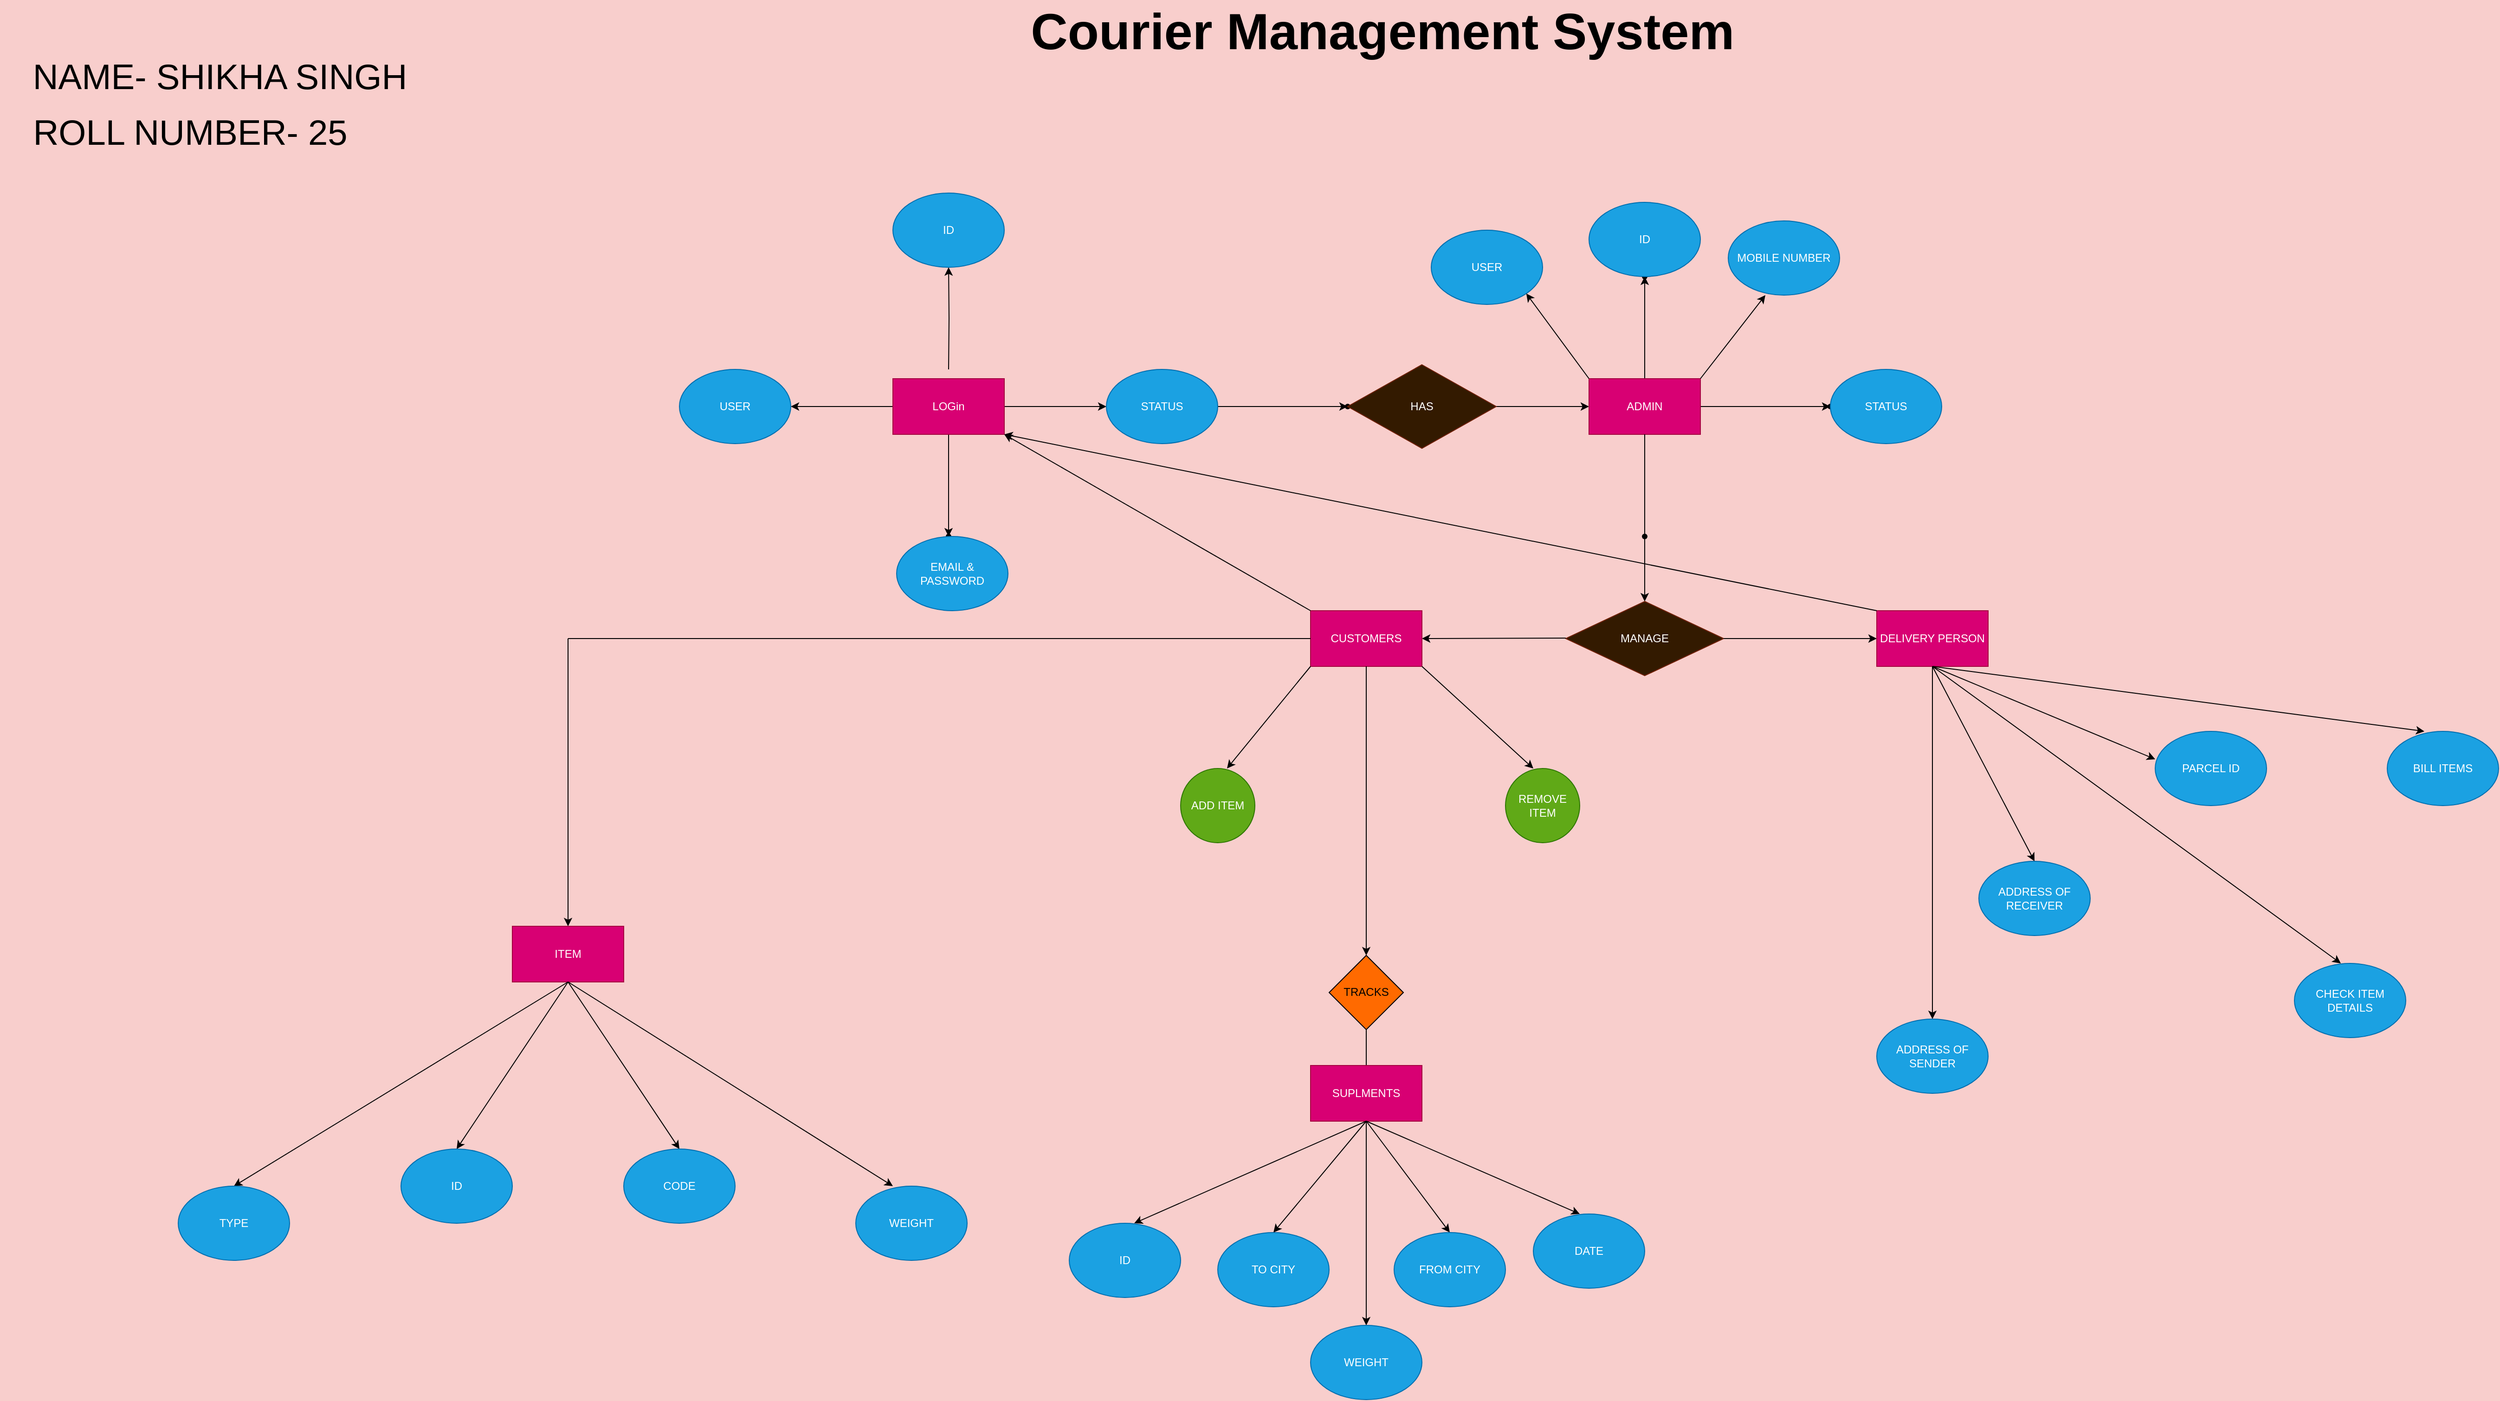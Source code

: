 <mxfile version="24.7.8">
  <diagram name="Page-1" id="lMuInEzf9J7f7P52-7Td">
    <mxGraphModel dx="3633" dy="2900" grid="1" gridSize="10" guides="1" tooltips="1" connect="1" arrows="1" fold="1" page="1" pageScale="1" pageWidth="827" pageHeight="1169" background="#F8CECC" math="0" shadow="0">
      <root>
        <mxCell id="0" />
        <mxCell id="1" parent="0" />
        <mxCell id="CO1nuGFgLBDNanquge2X-4" value="" style="edgeStyle=orthogonalEdgeStyle;rounded=0;orthogonalLoop=1;jettySize=auto;html=1;" edge="1" parent="1" target="CO1nuGFgLBDNanquge2X-8">
          <mxGeometry relative="1" as="geometry">
            <mxPoint x="410" y="330" as="sourcePoint" />
            <mxPoint x="410" y="280" as="targetPoint" />
          </mxGeometry>
        </mxCell>
        <mxCell id="CO1nuGFgLBDNanquge2X-12" value="" style="edgeStyle=orthogonalEdgeStyle;rounded=0;orthogonalLoop=1;jettySize=auto;html=1;" edge="1" parent="1" source="CO1nuGFgLBDNanquge2X-5" target="CO1nuGFgLBDNanquge2X-13">
          <mxGeometry relative="1" as="geometry">
            <mxPoint x="210" y="370" as="targetPoint" />
          </mxGeometry>
        </mxCell>
        <mxCell id="CO1nuGFgLBDNanquge2X-18" value="" style="edgeStyle=orthogonalEdgeStyle;rounded=0;orthogonalLoop=1;jettySize=auto;html=1;" edge="1" parent="1" source="CO1nuGFgLBDNanquge2X-5" target="CO1nuGFgLBDNanquge2X-17">
          <mxGeometry relative="1" as="geometry" />
        </mxCell>
        <mxCell id="CO1nuGFgLBDNanquge2X-21" style="edgeStyle=orthogonalEdgeStyle;rounded=0;orthogonalLoop=1;jettySize=auto;html=1;" edge="1" parent="1" source="CO1nuGFgLBDNanquge2X-5" target="CO1nuGFgLBDNanquge2X-22">
          <mxGeometry relative="1" as="geometry">
            <mxPoint x="550" y="370" as="targetPoint" />
          </mxGeometry>
        </mxCell>
        <mxCell id="CO1nuGFgLBDNanquge2X-5" value="LOGin" style="rounded=0;whiteSpace=wrap;html=1;fillColor=#d80073;strokeColor=#A50040;fontColor=#ffffff;" vertex="1" parent="1">
          <mxGeometry x="350" y="340" width="120" height="60" as="geometry" />
        </mxCell>
        <mxCell id="CO1nuGFgLBDNanquge2X-8" value="ID" style="ellipse;whiteSpace=wrap;html=1;fillColor=#1ba1e2;strokeColor=#006EAF;fontColor=#ffffff;" vertex="1" parent="1">
          <mxGeometry x="350" y="140" width="120" height="80" as="geometry" />
        </mxCell>
        <mxCell id="CO1nuGFgLBDNanquge2X-13" value="USER" style="ellipse;whiteSpace=wrap;html=1;fillColor=#1ba1e2;strokeColor=#006EAF;fontColor=#ffffff;" vertex="1" parent="1">
          <mxGeometry x="120" y="330" width="120" height="80" as="geometry" />
        </mxCell>
        <mxCell id="CO1nuGFgLBDNanquge2X-17" value="" style="shape=waypoint;sketch=0;size=6;pointerEvents=1;points=[];fillColor=default;resizable=0;rotatable=0;perimeter=centerPerimeter;snapToPoint=1;rounded=0;" vertex="1" parent="1">
          <mxGeometry x="400" y="500" width="20" height="20" as="geometry" />
        </mxCell>
        <mxCell id="CO1nuGFgLBDNanquge2X-19" value="EMAIL &amp;amp; PASSWORD" style="ellipse;whiteSpace=wrap;html=1;fillColor=#1ba1e2;fontColor=#ffffff;strokeColor=#006EAF;" vertex="1" parent="1">
          <mxGeometry x="354" y="510" width="120" height="80" as="geometry" />
        </mxCell>
        <mxCell id="CO1nuGFgLBDNanquge2X-25" value="" style="edgeStyle=orthogonalEdgeStyle;rounded=0;orthogonalLoop=1;jettySize=auto;html=1;" edge="1" parent="1" source="CO1nuGFgLBDNanquge2X-22" target="CO1nuGFgLBDNanquge2X-24">
          <mxGeometry relative="1" as="geometry" />
        </mxCell>
        <mxCell id="CO1nuGFgLBDNanquge2X-22" value="STATUS" style="ellipse;whiteSpace=wrap;html=1;fillColor=#1ba1e2;fontColor=#ffffff;strokeColor=#006EAF;" vertex="1" parent="1">
          <mxGeometry x="580" y="330" width="120" height="80" as="geometry" />
        </mxCell>
        <mxCell id="CO1nuGFgLBDNanquge2X-24" value="" style="shape=waypoint;sketch=0;size=6;pointerEvents=1;points=[];fillColor=default;resizable=0;rotatable=0;perimeter=centerPerimeter;snapToPoint=1;" vertex="1" parent="1">
          <mxGeometry x="830" y="360" width="20" height="20" as="geometry" />
        </mxCell>
        <mxCell id="CO1nuGFgLBDNanquge2X-28" value="" style="edgeStyle=orthogonalEdgeStyle;rounded=0;orthogonalLoop=1;jettySize=auto;html=1;" edge="1" parent="1" source="CO1nuGFgLBDNanquge2X-26" target="CO1nuGFgLBDNanquge2X-27">
          <mxGeometry relative="1" as="geometry" />
        </mxCell>
        <mxCell id="CO1nuGFgLBDNanquge2X-26" value="HAS" style="rhombus;whiteSpace=wrap;html=1;fillColor=#331A00;fontColor=#ffffff;strokeColor=#6D1F00;" vertex="1" parent="1">
          <mxGeometry x="840" y="325" width="160" height="90" as="geometry" />
        </mxCell>
        <mxCell id="CO1nuGFgLBDNanquge2X-30" value="" style="edgeStyle=orthogonalEdgeStyle;rounded=0;orthogonalLoop=1;jettySize=auto;html=1;" edge="1" parent="1" source="CO1nuGFgLBDNanquge2X-27" target="CO1nuGFgLBDNanquge2X-29">
          <mxGeometry relative="1" as="geometry" />
        </mxCell>
        <mxCell id="CO1nuGFgLBDNanquge2X-33" value="" style="edgeStyle=orthogonalEdgeStyle;rounded=0;orthogonalLoop=1;jettySize=auto;html=1;" edge="1" parent="1" source="CO1nuGFgLBDNanquge2X-27" target="CO1nuGFgLBDNanquge2X-32">
          <mxGeometry relative="1" as="geometry" />
        </mxCell>
        <mxCell id="CO1nuGFgLBDNanquge2X-27" value="ADMIN" style="whiteSpace=wrap;html=1;fillColor=#d80073;strokeColor=#A50040;fontColor=#ffffff;" vertex="1" parent="1">
          <mxGeometry x="1100" y="340" width="120" height="60" as="geometry" />
        </mxCell>
        <mxCell id="CO1nuGFgLBDNanquge2X-29" value="" style="shape=waypoint;sketch=0;size=6;pointerEvents=1;points=[];fillColor=default;resizable=0;rotatable=0;perimeter=centerPerimeter;snapToPoint=1;" vertex="1" parent="1">
          <mxGeometry x="1150" y="220" width="20" height="20" as="geometry" />
        </mxCell>
        <mxCell id="CO1nuGFgLBDNanquge2X-31" value="ID" style="ellipse;whiteSpace=wrap;html=1;fillColor=#1ba1e2;strokeColor=#006EAF;fontColor=#ffffff;" vertex="1" parent="1">
          <mxGeometry x="1100" y="150" width="120" height="80" as="geometry" />
        </mxCell>
        <mxCell id="CO1nuGFgLBDNanquge2X-32" value="" style="shape=waypoint;sketch=0;size=6;pointerEvents=1;points=[];fillColor=default;resizable=0;rotatable=0;perimeter=centerPerimeter;snapToPoint=1;" vertex="1" parent="1">
          <mxGeometry x="1350" y="360" width="20" height="20" as="geometry" />
        </mxCell>
        <mxCell id="CO1nuGFgLBDNanquge2X-34" value="STATUS" style="ellipse;whiteSpace=wrap;html=1;fillColor=#1ba1e2;fontColor=#ffffff;strokeColor=#006EAF;" vertex="1" parent="1">
          <mxGeometry x="1360" y="330" width="120" height="80" as="geometry" />
        </mxCell>
        <mxCell id="CO1nuGFgLBDNanquge2X-35" value="" style="shape=waypoint;sketch=0;size=6;pointerEvents=1;points=[];fillColor=default;resizable=0;rotatable=0;perimeter=centerPerimeter;snapToPoint=1;" vertex="1" parent="1">
          <mxGeometry x="1150" y="500" width="20" height="20" as="geometry" />
        </mxCell>
        <mxCell id="CO1nuGFgLBDNanquge2X-37" value="USER" style="ellipse;whiteSpace=wrap;html=1;fillColor=#1ba1e2;fontColor=#ffffff;strokeColor=#006EAF;" vertex="1" parent="1">
          <mxGeometry x="930" y="180" width="120" height="80" as="geometry" />
        </mxCell>
        <mxCell id="CO1nuGFgLBDNanquge2X-41" value="" style="endArrow=classic;html=1;rounded=0;exitX=1;exitY=0;exitDx=0;exitDy=0;" edge="1" parent="1" source="CO1nuGFgLBDNanquge2X-27">
          <mxGeometry width="50" height="50" relative="1" as="geometry">
            <mxPoint x="1130" y="470" as="sourcePoint" />
            <mxPoint x="1290" y="250" as="targetPoint" />
          </mxGeometry>
        </mxCell>
        <mxCell id="CO1nuGFgLBDNanquge2X-42" value="MOBILE NUMBER" style="ellipse;whiteSpace=wrap;html=1;fillColor=#1ba1e2;fontColor=#ffffff;strokeColor=#006EAF;" vertex="1" parent="1">
          <mxGeometry x="1250" y="170" width="120" height="80" as="geometry" />
        </mxCell>
        <mxCell id="CO1nuGFgLBDNanquge2X-43" value="" style="endArrow=classic;html=1;rounded=0;exitX=0;exitY=0;exitDx=0;exitDy=0;entryX=1;entryY=1;entryDx=0;entryDy=0;" edge="1" parent="1" source="CO1nuGFgLBDNanquge2X-27" target="CO1nuGFgLBDNanquge2X-37">
          <mxGeometry width="50" height="50" relative="1" as="geometry">
            <mxPoint x="1020" y="540" as="sourcePoint" />
            <mxPoint x="960" y="440" as="targetPoint" />
            <Array as="points" />
          </mxGeometry>
        </mxCell>
        <mxCell id="CO1nuGFgLBDNanquge2X-44" value="" style="endArrow=classic;html=1;rounded=0;exitX=0.5;exitY=1;exitDx=0;exitDy=0;" edge="1" parent="1" source="CO1nuGFgLBDNanquge2X-27">
          <mxGeometry width="50" height="50" relative="1" as="geometry">
            <mxPoint x="1120" y="650" as="sourcePoint" />
            <mxPoint x="1160" y="580" as="targetPoint" />
          </mxGeometry>
        </mxCell>
        <mxCell id="CO1nuGFgLBDNanquge2X-45" value="MANAGE" style="rhombus;whiteSpace=wrap;html=1;fillColor=#331A00;fontColor=#ffffff;strokeColor=#6D1F00;" vertex="1" parent="1">
          <mxGeometry x="1075" y="580" width="170" height="80" as="geometry" />
        </mxCell>
        <mxCell id="CO1nuGFgLBDNanquge2X-46" value="" style="endArrow=classic;html=1;rounded=0;entryX=1;entryY=0.5;entryDx=0;entryDy=0;" edge="1" parent="1" target="CO1nuGFgLBDNanquge2X-47">
          <mxGeometry width="50" height="50" relative="1" as="geometry">
            <mxPoint x="1075" y="619.5" as="sourcePoint" />
            <mxPoint x="925" y="619.5" as="targetPoint" />
          </mxGeometry>
        </mxCell>
        <mxCell id="CO1nuGFgLBDNanquge2X-47" value="CUSTOMERS" style="rounded=0;whiteSpace=wrap;html=1;fillColor=#d80073;strokeColor=#A50040;fontColor=#ffffff;" vertex="1" parent="1">
          <mxGeometry x="800" y="590" width="120" height="60" as="geometry" />
        </mxCell>
        <mxCell id="CO1nuGFgLBDNanquge2X-49" value="" style="endArrow=classic;html=1;rounded=0;entryX=1;entryY=1;entryDx=0;entryDy=0;exitX=0;exitY=0;exitDx=0;exitDy=0;" edge="1" parent="1" source="CO1nuGFgLBDNanquge2X-47" target="CO1nuGFgLBDNanquge2X-5">
          <mxGeometry width="50" height="50" relative="1" as="geometry">
            <mxPoint x="680" y="920" as="sourcePoint" />
            <mxPoint x="1050" y="600" as="targetPoint" />
          </mxGeometry>
        </mxCell>
        <mxCell id="CO1nuGFgLBDNanquge2X-50" value="" style="endArrow=classic;html=1;rounded=0;exitX=1;exitY=0.5;exitDx=0;exitDy=0;" edge="1" parent="1" source="CO1nuGFgLBDNanquge2X-45">
          <mxGeometry width="50" height="50" relative="1" as="geometry">
            <mxPoint x="1250" y="620" as="sourcePoint" />
            <mxPoint x="1410" y="620" as="targetPoint" />
          </mxGeometry>
        </mxCell>
        <mxCell id="CO1nuGFgLBDNanquge2X-51" value="DELIVERY PERSON" style="rounded=0;whiteSpace=wrap;html=1;fillColor=#d80073;strokeColor=#A50040;fontColor=#ffffff;" vertex="1" parent="1">
          <mxGeometry x="1410" y="590" width="120" height="60" as="geometry" />
        </mxCell>
        <mxCell id="CO1nuGFgLBDNanquge2X-54" value="" style="endArrow=classic;html=1;rounded=0;exitX=0;exitY=0;exitDx=0;exitDy=0;entryX=1;entryY=1;entryDx=0;entryDy=0;" edge="1" parent="1" source="CO1nuGFgLBDNanquge2X-51" target="CO1nuGFgLBDNanquge2X-5">
          <mxGeometry width="50" height="50" relative="1" as="geometry">
            <mxPoint x="930" y="650" as="sourcePoint" />
            <mxPoint x="980" y="600" as="targetPoint" />
          </mxGeometry>
        </mxCell>
        <mxCell id="CO1nuGFgLBDNanquge2X-55" value="" style="endArrow=classic;html=1;rounded=0;exitX=0;exitY=1;exitDx=0;exitDy=0;" edge="1" parent="1" source="CO1nuGFgLBDNanquge2X-47">
          <mxGeometry width="50" height="50" relative="1" as="geometry">
            <mxPoint x="880" y="770" as="sourcePoint" />
            <mxPoint x="710" y="760" as="targetPoint" />
          </mxGeometry>
        </mxCell>
        <mxCell id="CO1nuGFgLBDNanquge2X-56" value="ADD ITEM" style="ellipse;whiteSpace=wrap;html=1;aspect=fixed;fillColor=#60a917;strokeColor=#2D7600;fontColor=#ffffff;" vertex="1" parent="1">
          <mxGeometry x="660" y="760" width="80" height="80" as="geometry" />
        </mxCell>
        <mxCell id="CO1nuGFgLBDNanquge2X-57" value="" style="endArrow=classic;html=1;rounded=0;exitX=1;exitY=1;exitDx=0;exitDy=0;entryX=0.375;entryY=0;entryDx=0;entryDy=0;entryPerimeter=0;" edge="1" parent="1" source="CO1nuGFgLBDNanquge2X-47" target="CO1nuGFgLBDNanquge2X-58">
          <mxGeometry width="50" height="50" relative="1" as="geometry">
            <mxPoint x="840" y="820" as="sourcePoint" />
            <mxPoint x="1030" y="750" as="targetPoint" />
          </mxGeometry>
        </mxCell>
        <mxCell id="CO1nuGFgLBDNanquge2X-58" value="REMOVE ITEM" style="ellipse;whiteSpace=wrap;html=1;aspect=fixed;fillColor=#60a917;strokeColor=#2D7600;fontColor=#ffffff;" vertex="1" parent="1">
          <mxGeometry x="1010" y="760" width="80" height="80" as="geometry" />
        </mxCell>
        <mxCell id="CO1nuGFgLBDNanquge2X-59" value="" style="endArrow=classic;html=1;rounded=0;" edge="1" parent="1" target="CO1nuGFgLBDNanquge2X-64">
          <mxGeometry width="50" height="50" relative="1" as="geometry">
            <mxPoint x="860" y="650" as="sourcePoint" />
            <mxPoint x="860" y="1001.333" as="targetPoint" />
          </mxGeometry>
        </mxCell>
        <mxCell id="CO1nuGFgLBDNanquge2X-62" value="" style="endArrow=none;html=1;rounded=0;exitX=0;exitY=0.5;exitDx=0;exitDy=0;" edge="1" parent="1" source="CO1nuGFgLBDNanquge2X-47">
          <mxGeometry width="50" height="50" relative="1" as="geometry">
            <mxPoint x="880" y="810" as="sourcePoint" />
            <mxPoint y="620" as="targetPoint" />
          </mxGeometry>
        </mxCell>
        <mxCell id="CO1nuGFgLBDNanquge2X-63" value="" style="endArrow=classic;html=1;rounded=0;" edge="1" parent="1">
          <mxGeometry width="50" height="50" relative="1" as="geometry">
            <mxPoint y="620" as="sourcePoint" />
            <mxPoint y="930" as="targetPoint" />
          </mxGeometry>
        </mxCell>
        <mxCell id="CO1nuGFgLBDNanquge2X-64" value="TRACKS" style="rhombus;whiteSpace=wrap;html=1;fillColor=#ff6a00;" vertex="1" parent="1">
          <mxGeometry x="820" y="961.333" width="80" height="80" as="geometry" />
        </mxCell>
        <mxCell id="CO1nuGFgLBDNanquge2X-65" value="" style="endArrow=none;html=1;rounded=0;entryX=0.5;entryY=1;entryDx=0;entryDy=0;" edge="1" parent="1" target="CO1nuGFgLBDNanquge2X-64">
          <mxGeometry width="50" height="50" relative="1" as="geometry">
            <mxPoint x="860" y="1080" as="sourcePoint" />
            <mxPoint x="820" y="1050" as="targetPoint" />
          </mxGeometry>
        </mxCell>
        <mxCell id="CO1nuGFgLBDNanquge2X-66" value="SUPLMENTS" style="rounded=0;whiteSpace=wrap;html=1;fillColor=#d80073;strokeColor=#A50040;fontColor=#ffffff;" vertex="1" parent="1">
          <mxGeometry x="800" y="1080" width="120" height="60" as="geometry" />
        </mxCell>
        <mxCell id="CO1nuGFgLBDNanquge2X-67" value="" style="endArrow=classic;html=1;rounded=0;exitX=0.5;exitY=1;exitDx=0;exitDy=0;" edge="1" parent="1" source="CO1nuGFgLBDNanquge2X-66">
          <mxGeometry width="50" height="50" relative="1" as="geometry">
            <mxPoint x="710" y="1120" as="sourcePoint" />
            <mxPoint x="860" y="1360" as="targetPoint" />
          </mxGeometry>
        </mxCell>
        <mxCell id="CO1nuGFgLBDNanquge2X-68" value="" style="endArrow=classic;html=1;rounded=0;" edge="1" parent="1">
          <mxGeometry width="50" height="50" relative="1" as="geometry">
            <mxPoint x="860" y="1140" as="sourcePoint" />
            <mxPoint x="610" y="1250" as="targetPoint" />
          </mxGeometry>
        </mxCell>
        <mxCell id="CO1nuGFgLBDNanquge2X-69" value="" style="endArrow=classic;html=1;rounded=0;" edge="1" parent="1">
          <mxGeometry width="50" height="50" relative="1" as="geometry">
            <mxPoint x="860" y="1140" as="sourcePoint" />
            <mxPoint x="760" y="1260" as="targetPoint" />
          </mxGeometry>
        </mxCell>
        <mxCell id="CO1nuGFgLBDNanquge2X-70" value="" style="endArrow=classic;html=1;rounded=0;exitX=0.5;exitY=1;exitDx=0;exitDy=0;" edge="1" parent="1" source="CO1nuGFgLBDNanquge2X-66">
          <mxGeometry width="50" height="50" relative="1" as="geometry">
            <mxPoint x="870" y="1150" as="sourcePoint" />
            <mxPoint x="950" y="1260" as="targetPoint" />
          </mxGeometry>
        </mxCell>
        <mxCell id="CO1nuGFgLBDNanquge2X-71" value="" style="endArrow=classic;html=1;rounded=0;" edge="1" parent="1">
          <mxGeometry width="50" height="50" relative="1" as="geometry">
            <mxPoint x="860" y="1140" as="sourcePoint" />
            <mxPoint x="1090" y="1240" as="targetPoint" />
          </mxGeometry>
        </mxCell>
        <mxCell id="CO1nuGFgLBDNanquge2X-73" value="ID" style="ellipse;whiteSpace=wrap;html=1;fillColor=#1ba1e2;fontColor=#ffffff;strokeColor=#006EAF;" vertex="1" parent="1">
          <mxGeometry x="540" y="1250" width="120" height="80" as="geometry" />
        </mxCell>
        <mxCell id="CO1nuGFgLBDNanquge2X-74" value="TO CITY" style="ellipse;whiteSpace=wrap;html=1;fillColor=#1ba1e2;fontColor=#ffffff;strokeColor=#006EAF;" vertex="1" parent="1">
          <mxGeometry x="700" y="1260" width="120" height="80" as="geometry" />
        </mxCell>
        <mxCell id="CO1nuGFgLBDNanquge2X-75" value="FROM CITY" style="ellipse;whiteSpace=wrap;html=1;fillColor=#1ba1e2;fontColor=#ffffff;strokeColor=#006EAF;" vertex="1" parent="1">
          <mxGeometry x="890" y="1260" width="120" height="80" as="geometry" />
        </mxCell>
        <mxCell id="CO1nuGFgLBDNanquge2X-76" value="DATE" style="ellipse;whiteSpace=wrap;html=1;fillColor=#1ba1e2;fontColor=#ffffff;strokeColor=#006EAF;" vertex="1" parent="1">
          <mxGeometry x="1040" y="1240" width="120" height="80" as="geometry" />
        </mxCell>
        <mxCell id="CO1nuGFgLBDNanquge2X-77" value="WEIGHT" style="ellipse;whiteSpace=wrap;html=1;fillColor=#1ba1e2;fontColor=#ffffff;strokeColor=#006EAF;" vertex="1" parent="1">
          <mxGeometry x="800" y="1360" width="120" height="80" as="geometry" />
        </mxCell>
        <mxCell id="CO1nuGFgLBDNanquge2X-78" value="ITEM" style="rounded=0;whiteSpace=wrap;html=1;fillColor=#d80073;strokeColor=#A50040;fontColor=#ffffff;" vertex="1" parent="1">
          <mxGeometry x="-60" y="930" width="120" height="60" as="geometry" />
        </mxCell>
        <mxCell id="CO1nuGFgLBDNanquge2X-79" value="" style="endArrow=classic;html=1;rounded=0;exitX=0.5;exitY=1;exitDx=0;exitDy=0;" edge="1" parent="1" source="CO1nuGFgLBDNanquge2X-78">
          <mxGeometry width="50" height="50" relative="1" as="geometry">
            <mxPoint x="220" y="1030" as="sourcePoint" />
            <mxPoint x="-120" y="1170" as="targetPoint" />
          </mxGeometry>
        </mxCell>
        <mxCell id="CO1nuGFgLBDNanquge2X-80" value="" style="endArrow=classic;html=1;rounded=0;" edge="1" parent="1">
          <mxGeometry width="50" height="50" relative="1" as="geometry">
            <mxPoint y="990" as="sourcePoint" />
            <mxPoint x="350" y="1210" as="targetPoint" />
          </mxGeometry>
        </mxCell>
        <mxCell id="CO1nuGFgLBDNanquge2X-81" value="" style="endArrow=classic;html=1;rounded=0;exitX=0.5;exitY=1;exitDx=0;exitDy=0;" edge="1" parent="1" source="CO1nuGFgLBDNanquge2X-78">
          <mxGeometry width="50" height="50" relative="1" as="geometry">
            <mxPoint x="10" y="1000" as="sourcePoint" />
            <mxPoint x="-360" y="1210" as="targetPoint" />
          </mxGeometry>
        </mxCell>
        <mxCell id="CO1nuGFgLBDNanquge2X-82" value="" style="endArrow=classic;html=1;rounded=0;" edge="1" parent="1">
          <mxGeometry width="50" height="50" relative="1" as="geometry">
            <mxPoint y="990" as="sourcePoint" />
            <mxPoint x="120" y="1170" as="targetPoint" />
          </mxGeometry>
        </mxCell>
        <mxCell id="CO1nuGFgLBDNanquge2X-84" value="TYPE" style="ellipse;whiteSpace=wrap;html=1;fillColor=#1ba1e2;fontColor=#ffffff;strokeColor=#006EAF;" vertex="1" parent="1">
          <mxGeometry x="-420" y="1210" width="120" height="80" as="geometry" />
        </mxCell>
        <mxCell id="CO1nuGFgLBDNanquge2X-85" value="ID" style="ellipse;whiteSpace=wrap;html=1;fillColor=#1ba1e2;fontColor=#ffffff;strokeColor=#006EAF;" vertex="1" parent="1">
          <mxGeometry x="-180" y="1170" width="120" height="80" as="geometry" />
        </mxCell>
        <mxCell id="CO1nuGFgLBDNanquge2X-86" value="CODE" style="ellipse;whiteSpace=wrap;html=1;fillColor=#1ba1e2;fontColor=#ffffff;strokeColor=#006EAF;" vertex="1" parent="1">
          <mxGeometry x="60" y="1170" width="120" height="80" as="geometry" />
        </mxCell>
        <mxCell id="CO1nuGFgLBDNanquge2X-87" value="WEIGHT" style="ellipse;whiteSpace=wrap;html=1;fillColor=#1ba1e2;fontColor=#ffffff;strokeColor=#006EAF;" vertex="1" parent="1">
          <mxGeometry x="310" y="1210" width="120" height="80" as="geometry" />
        </mxCell>
        <mxCell id="CO1nuGFgLBDNanquge2X-89" value="" style="endArrow=classic;html=1;rounded=0;exitX=0.5;exitY=1;exitDx=0;exitDy=0;" edge="1" parent="1" source="CO1nuGFgLBDNanquge2X-51">
          <mxGeometry width="50" height="50" relative="1" as="geometry">
            <mxPoint x="1520" y="720" as="sourcePoint" />
            <mxPoint x="1470" y="1030" as="targetPoint" />
          </mxGeometry>
        </mxCell>
        <mxCell id="CO1nuGFgLBDNanquge2X-90" value="" style="endArrow=classic;html=1;rounded=0;exitX=0.5;exitY=1;exitDx=0;exitDy=0;" edge="1" parent="1" source="CO1nuGFgLBDNanquge2X-51">
          <mxGeometry width="50" height="50" relative="1" as="geometry">
            <mxPoint x="1480" y="660" as="sourcePoint" />
            <mxPoint x="1910" y="970" as="targetPoint" />
          </mxGeometry>
        </mxCell>
        <mxCell id="CO1nuGFgLBDNanquge2X-91" value="" style="endArrow=classic;html=1;rounded=0;exitX=0.5;exitY=1;exitDx=0;exitDy=0;" edge="1" parent="1" source="CO1nuGFgLBDNanquge2X-51">
          <mxGeometry width="50" height="50" relative="1" as="geometry">
            <mxPoint x="1480" y="660" as="sourcePoint" />
            <mxPoint x="2000" y="720" as="targetPoint" />
          </mxGeometry>
        </mxCell>
        <mxCell id="CO1nuGFgLBDNanquge2X-92" value="" style="endArrow=classic;html=1;rounded=0;" edge="1" parent="1">
          <mxGeometry width="50" height="50" relative="1" as="geometry">
            <mxPoint x="1470" y="650" as="sourcePoint" />
            <mxPoint x="1580" y="860" as="targetPoint" />
          </mxGeometry>
        </mxCell>
        <mxCell id="CO1nuGFgLBDNanquge2X-93" value="" style="endArrow=classic;html=1;rounded=0;" edge="1" parent="1">
          <mxGeometry width="50" height="50" relative="1" as="geometry">
            <mxPoint x="1470" y="650" as="sourcePoint" />
            <mxPoint x="1710" y="750" as="targetPoint" />
          </mxGeometry>
        </mxCell>
        <mxCell id="CO1nuGFgLBDNanquge2X-94" value="ADDRESS OF SENDER" style="ellipse;whiteSpace=wrap;html=1;fillColor=#1ba1e2;fontColor=#ffffff;strokeColor=#006EAF;" vertex="1" parent="1">
          <mxGeometry x="1410" y="1030" width="120" height="80" as="geometry" />
        </mxCell>
        <mxCell id="CO1nuGFgLBDNanquge2X-95" value="ADDRESS OF RECEIVER" style="ellipse;whiteSpace=wrap;html=1;fillColor=#1ba1e2;fontColor=#ffffff;strokeColor=#006EAF;" vertex="1" parent="1">
          <mxGeometry x="1520" y="860" width="120" height="80" as="geometry" />
        </mxCell>
        <mxCell id="CO1nuGFgLBDNanquge2X-96" value="PARCEL ID" style="ellipse;whiteSpace=wrap;html=1;fillColor=#1ba1e2;fontColor=#ffffff;strokeColor=#006EAF;" vertex="1" parent="1">
          <mxGeometry x="1710" y="720" width="120" height="80" as="geometry" />
        </mxCell>
        <mxCell id="CO1nuGFgLBDNanquge2X-97" value="BILL ITEMS" style="ellipse;whiteSpace=wrap;html=1;fillColor=#1ba1e2;fontColor=#ffffff;strokeColor=#006EAF;" vertex="1" parent="1">
          <mxGeometry x="1960" y="720" width="120" height="80" as="geometry" />
        </mxCell>
        <mxCell id="CO1nuGFgLBDNanquge2X-98" value="CHECK ITEM DETAILS" style="ellipse;whiteSpace=wrap;html=1;fillColor=#1ba1e2;fontColor=#ffffff;strokeColor=#006EAF;" vertex="1" parent="1">
          <mxGeometry x="1860" y="970" width="120" height="80" as="geometry" />
        </mxCell>
        <mxCell id="CO1nuGFgLBDNanquge2X-100" value="&amp;nbsp;Courier Management System" style="text;html=1;align=center;verticalAlign=middle;whiteSpace=wrap;rounded=0;fontStyle=1;fontSize=55;" vertex="1" parent="1">
          <mxGeometry x="440" y="-50" width="860" height="30" as="geometry" />
        </mxCell>
        <mxCell id="CO1nuGFgLBDNanquge2X-101" value="NAME- SHIKHA SINGH" style="text;html=1;align=center;verticalAlign=middle;whiteSpace=wrap;rounded=0;fontSize=38;" vertex="1" parent="1">
          <mxGeometry x="-610" width="470" height="30" as="geometry" />
        </mxCell>
        <mxCell id="CO1nuGFgLBDNanquge2X-103" value="ROLL NUMBER- 25" style="text;html=1;align=center;verticalAlign=middle;whiteSpace=wrap;rounded=0;fontSize=38;" vertex="1" parent="1">
          <mxGeometry x="-612" y="60" width="410" height="30" as="geometry" />
        </mxCell>
      </root>
    </mxGraphModel>
  </diagram>
</mxfile>

